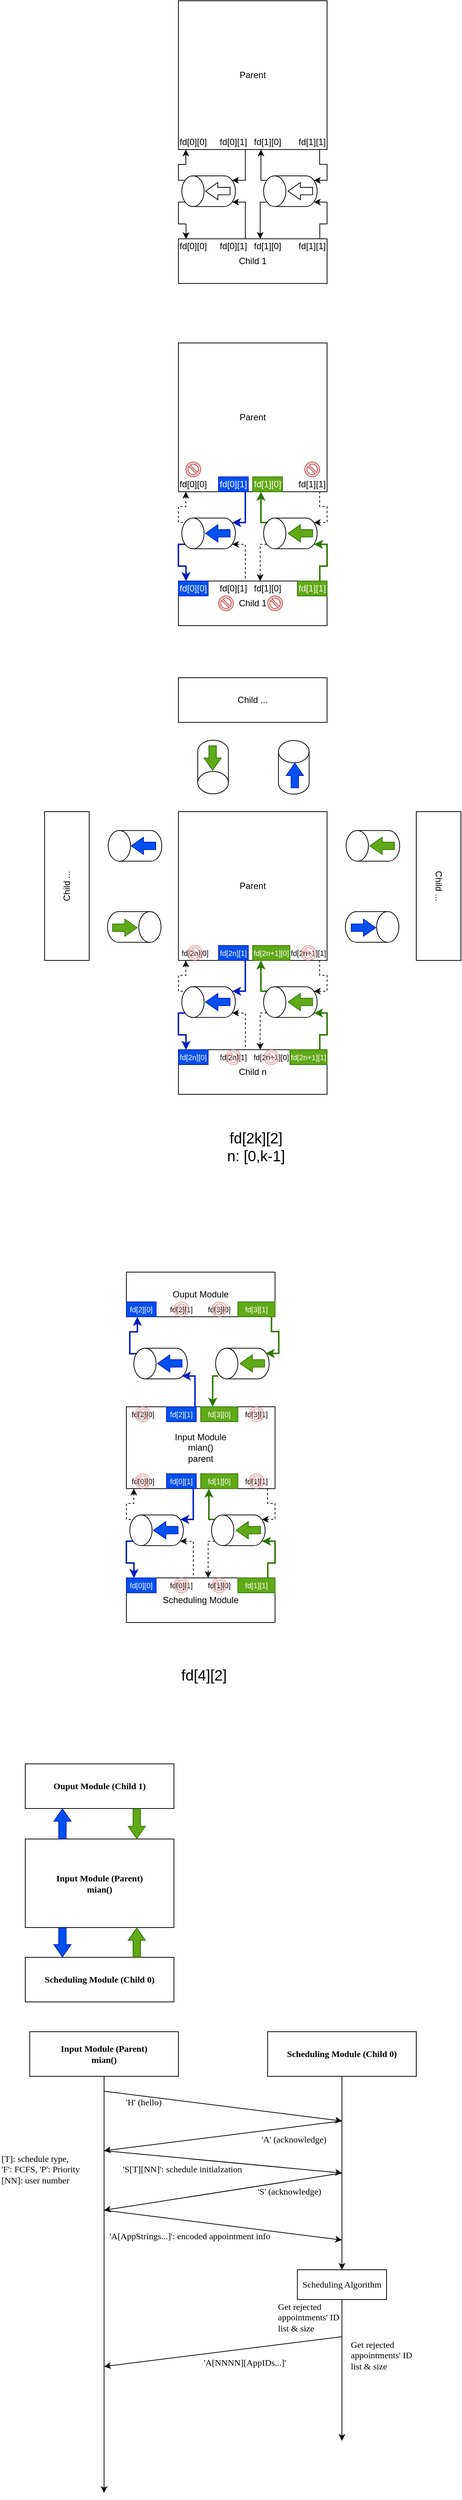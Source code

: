 <mxfile>
    <diagram id="_PDcA7vDa4OgmIwlEcHP" name="Page-1">
        <mxGraphModel dx="526" dy="1725" grid="1" gridSize="10" guides="1" tooltips="1" connect="1" arrows="1" fold="1" page="1" pageScale="1" pageWidth="827" pageHeight="1169" math="0" shadow="0">
            <root>
                <mxCell id="0"/>
                <mxCell id="1" parent="0"/>
                <mxCell id="5" style="edgeStyle=orthogonalEdgeStyle;html=1;entryX=0.855;entryY=0;entryDx=0;entryDy=4.35;entryPerimeter=0;rounded=0;startArrow=classic;startFill=1;endArrow=none;endFill=0;dashed=1;" parent="1" source="2" target="4" edge="1">
                    <mxGeometry relative="1" as="geometry">
                        <Array as="points">
                            <mxPoint x="370" y="590"/>
                            <mxPoint x="360" y="590"/>
                            <mxPoint x="360" y="611"/>
                        </Array>
                    </mxGeometry>
                </mxCell>
                <mxCell id="11" style="edgeStyle=orthogonalEdgeStyle;rounded=0;html=1;exitX=0.95;exitY=0.998;exitDx=0;exitDy=0;entryX=0.855;entryY=1;entryDx=0;entryDy=-4.35;entryPerimeter=0;startArrow=none;startFill=0;endArrow=classic;endFill=1;exitPerimeter=0;dashed=1;" parent="1" source="2" target="9" edge="1">
                    <mxGeometry relative="1" as="geometry">
                        <Array as="points">
                            <mxPoint x="550" y="590"/>
                            <mxPoint x="560" y="590"/>
                            <mxPoint x="560" y="611"/>
                        </Array>
                    </mxGeometry>
                </mxCell>
                <mxCell id="2" value="Parent" style="whiteSpace=wrap;html=1;aspect=fixed;" parent="1" vertex="1">
                    <mxGeometry x="360" y="370" width="200" height="200" as="geometry"/>
                </mxCell>
                <mxCell id="13" style="edgeStyle=orthogonalEdgeStyle;rounded=0;html=1;exitX=0.951;exitY=-0.002;exitDx=0;exitDy=0;entryX=0.145;entryY=1;entryDx=0;entryDy=-4.35;entryPerimeter=0;startArrow=none;startFill=0;endArrow=classic;endFill=1;exitPerimeter=0;fillColor=#60a917;strokeColor=#2D7600;strokeWidth=2;" parent="1" source="3" target="9" edge="1">
                    <mxGeometry relative="1" as="geometry">
                        <Array as="points">
                            <mxPoint x="550" y="670"/>
                            <mxPoint x="560" y="670"/>
                            <mxPoint x="560" y="641"/>
                        </Array>
                    </mxGeometry>
                </mxCell>
                <mxCell id="3" value="Child 1" style="rounded=0;whiteSpace=wrap;html=1;" parent="1" vertex="1">
                    <mxGeometry x="360" y="690" width="200" height="60" as="geometry"/>
                </mxCell>
                <mxCell id="6" style="edgeStyle=orthogonalEdgeStyle;rounded=0;html=1;exitX=0.855;exitY=1;exitDx=0;exitDy=-4.35;exitPerimeter=0;startArrow=classic;startFill=1;endArrow=none;endFill=0;fillColor=#0050ef;strokeColor=#001DBC;strokeWidth=2;" parent="1" source="4" target="2" edge="1">
                    <mxGeometry relative="1" as="geometry">
                        <mxPoint x="450" y="571" as="targetPoint"/>
                        <Array as="points">
                            <mxPoint x="450" y="611"/>
                        </Array>
                    </mxGeometry>
                </mxCell>
                <mxCell id="7" style="edgeStyle=orthogonalEdgeStyle;rounded=0;html=1;exitX=0.145;exitY=0;exitDx=0;exitDy=4.35;exitPerimeter=0;entryX=0.051;entryY=0.005;entryDx=0;entryDy=0;entryPerimeter=0;startArrow=none;startFill=0;endArrow=classic;endFill=1;fillColor=#0050ef;strokeColor=#001DBC;strokeWidth=2;" parent="1" source="4" target="3" edge="1">
                    <mxGeometry relative="1" as="geometry">
                        <Array as="points">
                            <mxPoint x="360" y="641"/>
                            <mxPoint x="360" y="670"/>
                            <mxPoint x="370" y="670"/>
                        </Array>
                    </mxGeometry>
                </mxCell>
                <mxCell id="8" style="edgeStyle=orthogonalEdgeStyle;rounded=0;html=1;exitX=0.145;exitY=1;exitDx=0;exitDy=-4.35;exitPerimeter=0;startArrow=classic;startFill=1;endArrow=none;endFill=0;dashed=1;" parent="1" source="4" target="3" edge="1">
                    <mxGeometry relative="1" as="geometry">
                        <mxPoint x="450" y="691" as="targetPoint"/>
                        <Array as="points">
                            <mxPoint x="450" y="641"/>
                        </Array>
                    </mxGeometry>
                </mxCell>
                <mxCell id="10" style="edgeStyle=orthogonalEdgeStyle;rounded=0;html=1;exitX=0.855;exitY=0;exitDx=0;exitDy=4.35;exitPerimeter=0;startArrow=none;startFill=0;endArrow=classic;endFill=1;fillColor=#60a917;strokeColor=#2D7600;strokeWidth=2;" parent="1" source="9" target="2" edge="1">
                    <mxGeometry relative="1" as="geometry">
                        <Array as="points">
                            <mxPoint x="471" y="611"/>
                        </Array>
                    </mxGeometry>
                </mxCell>
                <mxCell id="12" style="edgeStyle=orthogonalEdgeStyle;rounded=0;html=1;exitX=0.145;exitY=0;exitDx=0;exitDy=4.35;exitPerimeter=0;entryX=0.55;entryY=0;entryDx=0;entryDy=0;entryPerimeter=0;startArrow=none;startFill=0;endArrow=classic;endFill=1;dashed=1;" parent="1" source="9" target="3" edge="1">
                    <mxGeometry relative="1" as="geometry">
                        <Array as="points">
                            <mxPoint x="470" y="641"/>
                        </Array>
                    </mxGeometry>
                </mxCell>
                <mxCell id="17" value="" style="group" parent="1" vertex="1" connectable="0">
                    <mxGeometry x="474.595" y="605.405" width="72.06" height="41.25" as="geometry"/>
                </mxCell>
                <mxCell id="9" value="" style="shape=cylinder3;whiteSpace=wrap;html=1;boundedLbl=1;backgroundOutline=1;size=15;rotation=-90;" parent="17" vertex="1">
                    <mxGeometry x="15.405" y="-15.405" width="41.25" height="72.06" as="geometry"/>
                </mxCell>
                <mxCell id="16" value="" style="shape=flexArrow;endArrow=classic;html=1;rounded=0;endWidth=12.174;endSize=5.2;fillColor=#60a917;strokeColor=#2D7600;" parent="17" edge="1">
                    <mxGeometry width="50" height="50" relative="1" as="geometry">
                        <mxPoint x="66.405" y="20.405" as="sourcePoint"/>
                        <mxPoint x="32.405" y="20.595" as="targetPoint"/>
                    </mxGeometry>
                </mxCell>
                <mxCell id="18" value="" style="group" parent="1" vertex="1" connectable="0">
                    <mxGeometry x="364.595" y="605.405" width="72.06" height="41.25" as="geometry"/>
                </mxCell>
                <mxCell id="4" value="" style="shape=cylinder3;whiteSpace=wrap;html=1;boundedLbl=1;backgroundOutline=1;size=15;rotation=-90;" parent="18" vertex="1">
                    <mxGeometry x="15.405" y="-15.405" width="41.25" height="72.06" as="geometry"/>
                </mxCell>
                <mxCell id="14" value="" style="shape=flexArrow;endArrow=classic;html=1;rounded=0;endWidth=12.174;endSize=5.2;fillColor=#0050ef;strokeColor=#001DBC;" parent="18" edge="1">
                    <mxGeometry width="50" height="50" relative="1" as="geometry">
                        <mxPoint x="65.405" y="20.405" as="sourcePoint"/>
                        <mxPoint x="31.405" y="20.595" as="targetPoint"/>
                    </mxGeometry>
                </mxCell>
                <mxCell id="19" style="edgeStyle=orthogonalEdgeStyle;html=1;entryX=0.855;entryY=0;entryDx=0;entryDy=4.35;entryPerimeter=0;rounded=0;startArrow=classic;startFill=1;endArrow=none;endFill=0;strokeWidth=1;" parent="1" source="21" target="33" edge="1">
                    <mxGeometry relative="1" as="geometry">
                        <Array as="points">
                            <mxPoint x="370" y="130"/>
                            <mxPoint x="360" y="130"/>
                            <mxPoint x="360" y="151"/>
                        </Array>
                    </mxGeometry>
                </mxCell>
                <mxCell id="20" style="edgeStyle=orthogonalEdgeStyle;rounded=0;html=1;exitX=0.95;exitY=0.998;exitDx=0;exitDy=0;entryX=0.855;entryY=1;entryDx=0;entryDy=-4.35;entryPerimeter=0;startArrow=none;startFill=0;endArrow=classic;endFill=1;exitPerimeter=0;strokeWidth=1;" parent="1" source="21" target="30" edge="1">
                    <mxGeometry relative="1" as="geometry">
                        <Array as="points">
                            <mxPoint x="550" y="130"/>
                            <mxPoint x="560" y="130"/>
                            <mxPoint x="560" y="151"/>
                        </Array>
                    </mxGeometry>
                </mxCell>
                <mxCell id="21" value="Parent" style="whiteSpace=wrap;html=1;aspect=fixed;" parent="1" vertex="1">
                    <mxGeometry x="360" y="-90" width="200" height="200" as="geometry"/>
                </mxCell>
                <mxCell id="22" style="edgeStyle=orthogonalEdgeStyle;rounded=0;html=1;exitX=0.951;exitY=-0.002;exitDx=0;exitDy=0;entryX=0.145;entryY=1;entryDx=0;entryDy=-4.35;entryPerimeter=0;startArrow=none;startFill=0;endArrow=classic;endFill=1;exitPerimeter=0;strokeWidth=1;" parent="1" source="23" target="30" edge="1">
                    <mxGeometry relative="1" as="geometry">
                        <Array as="points">
                            <mxPoint x="550" y="210"/>
                            <mxPoint x="560" y="210"/>
                            <mxPoint x="560" y="181"/>
                        </Array>
                    </mxGeometry>
                </mxCell>
                <mxCell id="23" value="Child 1" style="rounded=0;whiteSpace=wrap;html=1;" parent="1" vertex="1">
                    <mxGeometry x="360" y="230" width="200" height="60" as="geometry"/>
                </mxCell>
                <mxCell id="24" style="edgeStyle=orthogonalEdgeStyle;rounded=0;html=1;exitX=0.855;exitY=1;exitDx=0;exitDy=-4.35;exitPerimeter=0;startArrow=classic;startFill=1;endArrow=none;endFill=0;strokeWidth=1;" parent="1" source="33" target="21" edge="1">
                    <mxGeometry relative="1" as="geometry">
                        <mxPoint x="450" y="111" as="targetPoint"/>
                        <Array as="points">
                            <mxPoint x="450" y="151"/>
                        </Array>
                    </mxGeometry>
                </mxCell>
                <mxCell id="25" style="edgeStyle=orthogonalEdgeStyle;rounded=0;html=1;exitX=0.145;exitY=0;exitDx=0;exitDy=4.35;exitPerimeter=0;entryX=0.051;entryY=0.005;entryDx=0;entryDy=0;entryPerimeter=0;startArrow=none;startFill=0;endArrow=classic;endFill=1;strokeWidth=1;" parent="1" source="33" target="23" edge="1">
                    <mxGeometry relative="1" as="geometry">
                        <Array as="points">
                            <mxPoint x="360" y="181"/>
                            <mxPoint x="360" y="210"/>
                            <mxPoint x="370" y="210"/>
                        </Array>
                    </mxGeometry>
                </mxCell>
                <mxCell id="26" style="edgeStyle=orthogonalEdgeStyle;rounded=0;html=1;exitX=0.145;exitY=1;exitDx=0;exitDy=-4.35;exitPerimeter=0;startArrow=classic;startFill=1;endArrow=none;endFill=0;strokeWidth=1;" parent="1" source="33" target="23" edge="1">
                    <mxGeometry relative="1" as="geometry">
                        <mxPoint x="450" y="231" as="targetPoint"/>
                        <Array as="points">
                            <mxPoint x="450" y="181"/>
                        </Array>
                    </mxGeometry>
                </mxCell>
                <mxCell id="27" style="edgeStyle=orthogonalEdgeStyle;rounded=0;html=1;exitX=0.855;exitY=0;exitDx=0;exitDy=4.35;exitPerimeter=0;startArrow=none;startFill=0;endArrow=classic;endFill=1;strokeWidth=1;" parent="1" source="30" target="21" edge="1">
                    <mxGeometry relative="1" as="geometry">
                        <Array as="points">
                            <mxPoint x="471" y="151"/>
                        </Array>
                    </mxGeometry>
                </mxCell>
                <mxCell id="28" style="edgeStyle=orthogonalEdgeStyle;rounded=0;html=1;exitX=0.145;exitY=0;exitDx=0;exitDy=4.35;exitPerimeter=0;entryX=0.55;entryY=0;entryDx=0;entryDy=0;entryPerimeter=0;startArrow=none;startFill=0;endArrow=classic;endFill=1;strokeWidth=1;" parent="1" source="30" target="23" edge="1">
                    <mxGeometry relative="1" as="geometry">
                        <Array as="points">
                            <mxPoint x="470" y="181"/>
                        </Array>
                    </mxGeometry>
                </mxCell>
                <mxCell id="29" value="" style="group" parent="1" vertex="1" connectable="0">
                    <mxGeometry x="474.595" y="145.405" width="72.06" height="41.25" as="geometry"/>
                </mxCell>
                <mxCell id="30" value="" style="shape=cylinder3;whiteSpace=wrap;html=1;boundedLbl=1;backgroundOutline=1;size=15;rotation=-90;" parent="29" vertex="1">
                    <mxGeometry x="15.405" y="-15.405" width="41.25" height="72.06" as="geometry"/>
                </mxCell>
                <mxCell id="31" value="" style="shape=flexArrow;endArrow=classic;html=1;rounded=0;endWidth=12.174;endSize=5.2;" parent="29" edge="1">
                    <mxGeometry width="50" height="50" relative="1" as="geometry">
                        <mxPoint x="66.405" y="20.405" as="sourcePoint"/>
                        <mxPoint x="32.405" y="20.595" as="targetPoint"/>
                    </mxGeometry>
                </mxCell>
                <mxCell id="32" value="" style="group" parent="1" vertex="1" connectable="0">
                    <mxGeometry x="364.595" y="145.405" width="72.06" height="41.25" as="geometry"/>
                </mxCell>
                <mxCell id="33" value="" style="shape=cylinder3;whiteSpace=wrap;html=1;boundedLbl=1;backgroundOutline=1;size=15;rotation=-90;" parent="32" vertex="1">
                    <mxGeometry x="15.405" y="-15.405" width="41.25" height="72.06" as="geometry"/>
                </mxCell>
                <mxCell id="34" value="" style="shape=flexArrow;endArrow=classic;html=1;rounded=0;endWidth=12.174;endSize=5.2;" parent="32" edge="1">
                    <mxGeometry width="50" height="50" relative="1" as="geometry">
                        <mxPoint x="65.405" y="20.405" as="sourcePoint"/>
                        <mxPoint x="31.405" y="20.595" as="targetPoint"/>
                    </mxGeometry>
                </mxCell>
                <mxCell id="36" value="fd[0][0]" style="text;html=1;strokeColor=none;fillColor=none;align=center;verticalAlign=middle;whiteSpace=wrap;rounded=0;" parent="1" vertex="1">
                    <mxGeometry x="360" y="550" width="40" height="20" as="geometry"/>
                </mxCell>
                <mxCell id="37" value="fd[0][1]" style="text;html=1;strokeColor=#001DBC;fillColor=#0050ef;align=center;verticalAlign=middle;whiteSpace=wrap;rounded=0;fontColor=#ffffff;" parent="1" vertex="1">
                    <mxGeometry x="414" y="550" width="40" height="20" as="geometry"/>
                </mxCell>
                <mxCell id="38" value="fd[0][0]" style="text;html=1;strokeColor=#001DBC;fillColor=#0050ef;align=center;verticalAlign=middle;whiteSpace=wrap;rounded=0;fontColor=#ffffff;" parent="1" vertex="1">
                    <mxGeometry x="360" y="690" width="40" height="20" as="geometry"/>
                </mxCell>
                <mxCell id="39" value="fd[0][1]" style="text;html=1;strokeColor=none;fillColor=none;align=center;verticalAlign=middle;whiteSpace=wrap;rounded=0;" parent="1" vertex="1">
                    <mxGeometry x="414" y="690" width="40" height="20" as="geometry"/>
                </mxCell>
                <mxCell id="42" value="fd[1][0]" style="text;html=1;strokeColor=#2D7600;fillColor=#60a917;align=center;verticalAlign=middle;whiteSpace=wrap;rounded=0;fontColor=#ffffff;" parent="1" vertex="1">
                    <mxGeometry x="460" y="550" width="40" height="20" as="geometry"/>
                </mxCell>
                <mxCell id="43" value="fd[1][1]" style="text;html=1;strokeColor=none;fillColor=none;align=center;verticalAlign=middle;whiteSpace=wrap;rounded=0;" parent="1" vertex="1">
                    <mxGeometry x="520" y="550" width="40" height="20" as="geometry"/>
                </mxCell>
                <mxCell id="44" value="fd[1][0]" style="text;html=1;strokeColor=none;fillColor=none;align=center;verticalAlign=middle;whiteSpace=wrap;rounded=0;" parent="1" vertex="1">
                    <mxGeometry x="460" y="690" width="40" height="20" as="geometry"/>
                </mxCell>
                <mxCell id="45" value="fd[1][1]" style="text;html=1;strokeColor=#2D7600;fillColor=#60a917;align=center;verticalAlign=middle;whiteSpace=wrap;rounded=0;fontColor=#ffffff;" parent="1" vertex="1">
                    <mxGeometry x="520" y="690" width="40" height="20" as="geometry"/>
                </mxCell>
                <mxCell id="46" value="" style="verticalLabelPosition=bottom;verticalAlign=top;html=1;shape=mxgraph.basic.no_symbol;fillColor=#f8cecc;strokeColor=#b85450;" parent="1" vertex="1">
                    <mxGeometry x="370" y="530" width="20" height="20" as="geometry"/>
                </mxCell>
                <mxCell id="47" value="" style="verticalLabelPosition=bottom;verticalAlign=top;html=1;shape=mxgraph.basic.no_symbol;fillColor=#f8cecc;strokeColor=#b85450;" parent="1" vertex="1">
                    <mxGeometry x="414" y="710" width="20" height="20" as="geometry"/>
                </mxCell>
                <mxCell id="49" value="" style="verticalLabelPosition=bottom;verticalAlign=top;html=1;shape=mxgraph.basic.no_symbol;fillColor=#f8cecc;strokeColor=#b85450;" parent="1" vertex="1">
                    <mxGeometry x="480" y="710" width="20" height="20" as="geometry"/>
                </mxCell>
                <mxCell id="50" value="" style="verticalLabelPosition=bottom;verticalAlign=top;html=1;shape=mxgraph.basic.no_symbol;fillColor=#f8cecc;strokeColor=#b85450;" parent="1" vertex="1">
                    <mxGeometry x="530" y="530" width="20" height="20" as="geometry"/>
                </mxCell>
                <mxCell id="52" value="fd[0][0]" style="text;html=1;align=center;verticalAlign=middle;whiteSpace=wrap;rounded=0;" parent="1" vertex="1">
                    <mxGeometry x="360" y="90" width="40" height="20" as="geometry"/>
                </mxCell>
                <mxCell id="53" value="fd[0][1]" style="text;html=1;align=center;verticalAlign=middle;whiteSpace=wrap;rounded=0;" parent="1" vertex="1">
                    <mxGeometry x="414" y="90" width="40" height="20" as="geometry"/>
                </mxCell>
                <mxCell id="54" value="fd[1][0]" style="text;html=1;align=center;verticalAlign=middle;whiteSpace=wrap;rounded=0;" parent="1" vertex="1">
                    <mxGeometry x="460" y="90" width="40" height="20" as="geometry"/>
                </mxCell>
                <mxCell id="55" value="fd[1][1]" style="text;html=1;align=center;verticalAlign=middle;whiteSpace=wrap;rounded=0;" parent="1" vertex="1">
                    <mxGeometry x="520" y="90" width="40" height="20" as="geometry"/>
                </mxCell>
                <mxCell id="56" value="fd[0][0]" style="text;html=1;align=center;verticalAlign=middle;whiteSpace=wrap;rounded=0;" parent="1" vertex="1">
                    <mxGeometry x="360" y="230" width="40" height="20" as="geometry"/>
                </mxCell>
                <mxCell id="57" value="fd[0][1]" style="text;html=1;align=center;verticalAlign=middle;whiteSpace=wrap;rounded=0;" parent="1" vertex="1">
                    <mxGeometry x="414" y="230" width="40" height="20" as="geometry"/>
                </mxCell>
                <mxCell id="58" value="fd[1][0]" style="text;html=1;align=center;verticalAlign=middle;whiteSpace=wrap;rounded=0;" parent="1" vertex="1">
                    <mxGeometry x="460" y="230" width="40" height="20" as="geometry"/>
                </mxCell>
                <mxCell id="59" value="fd[1][1]" style="text;html=1;align=center;verticalAlign=middle;whiteSpace=wrap;rounded=0;" parent="1" vertex="1">
                    <mxGeometry x="520" y="230" width="40" height="20" as="geometry"/>
                </mxCell>
                <mxCell id="63" style="edgeStyle=orthogonalEdgeStyle;html=1;entryX=0.855;entryY=0;entryDx=0;entryDy=4.35;entryPerimeter=0;rounded=0;startArrow=classic;startFill=1;endArrow=none;endFill=0;dashed=1;" parent="1" source="65" target="77" edge="1">
                    <mxGeometry relative="1" as="geometry">
                        <Array as="points">
                            <mxPoint x="370" y="1220"/>
                            <mxPoint x="360" y="1220"/>
                            <mxPoint x="360" y="1241"/>
                        </Array>
                    </mxGeometry>
                </mxCell>
                <mxCell id="64" style="edgeStyle=orthogonalEdgeStyle;rounded=0;html=1;exitX=0.95;exitY=0.998;exitDx=0;exitDy=0;entryX=0.855;entryY=1;entryDx=0;entryDy=-4.35;entryPerimeter=0;startArrow=none;startFill=0;endArrow=classic;endFill=1;exitPerimeter=0;dashed=1;" parent="1" source="65" target="74" edge="1">
                    <mxGeometry relative="1" as="geometry">
                        <Array as="points">
                            <mxPoint x="550" y="1220"/>
                            <mxPoint x="560" y="1220"/>
                            <mxPoint x="560" y="1241"/>
                        </Array>
                    </mxGeometry>
                </mxCell>
                <mxCell id="65" value="Parent" style="whiteSpace=wrap;html=1;aspect=fixed;" parent="1" vertex="1">
                    <mxGeometry x="360" y="1000" width="200" height="200" as="geometry"/>
                </mxCell>
                <mxCell id="66" style="edgeStyle=orthogonalEdgeStyle;rounded=0;html=1;exitX=0.951;exitY=-0.002;exitDx=0;exitDy=0;entryX=0.145;entryY=1;entryDx=0;entryDy=-4.35;entryPerimeter=0;startArrow=none;startFill=0;endArrow=classic;endFill=1;exitPerimeter=0;fillColor=#60a917;strokeColor=#2D7600;strokeWidth=2;" parent="1" source="67" target="74" edge="1">
                    <mxGeometry relative="1" as="geometry">
                        <Array as="points">
                            <mxPoint x="550" y="1300"/>
                            <mxPoint x="560" y="1300"/>
                            <mxPoint x="560" y="1271"/>
                        </Array>
                    </mxGeometry>
                </mxCell>
                <mxCell id="67" value="Child n" style="rounded=0;whiteSpace=wrap;html=1;" parent="1" vertex="1">
                    <mxGeometry x="360" y="1320" width="200" height="60" as="geometry"/>
                </mxCell>
                <mxCell id="68" style="edgeStyle=orthogonalEdgeStyle;rounded=0;html=1;exitX=0.855;exitY=1;exitDx=0;exitDy=-4.35;exitPerimeter=0;startArrow=classic;startFill=1;endArrow=none;endFill=0;fillColor=#0050ef;strokeColor=#001DBC;strokeWidth=2;" parent="1" source="77" target="65" edge="1">
                    <mxGeometry relative="1" as="geometry">
                        <mxPoint x="450" y="1201" as="targetPoint"/>
                        <Array as="points">
                            <mxPoint x="450" y="1241"/>
                        </Array>
                    </mxGeometry>
                </mxCell>
                <mxCell id="69" style="edgeStyle=orthogonalEdgeStyle;rounded=0;html=1;exitX=0.145;exitY=0;exitDx=0;exitDy=4.35;exitPerimeter=0;entryX=0.051;entryY=0.005;entryDx=0;entryDy=0;entryPerimeter=0;startArrow=none;startFill=0;endArrow=classic;endFill=1;fillColor=#0050ef;strokeColor=#001DBC;strokeWidth=2;" parent="1" source="77" target="67" edge="1">
                    <mxGeometry relative="1" as="geometry">
                        <Array as="points">
                            <mxPoint x="360" y="1271"/>
                            <mxPoint x="360" y="1300"/>
                            <mxPoint x="370" y="1300"/>
                        </Array>
                    </mxGeometry>
                </mxCell>
                <mxCell id="70" style="edgeStyle=orthogonalEdgeStyle;rounded=0;html=1;exitX=0.145;exitY=1;exitDx=0;exitDy=-4.35;exitPerimeter=0;startArrow=classic;startFill=1;endArrow=none;endFill=0;dashed=1;" parent="1" source="77" target="67" edge="1">
                    <mxGeometry relative="1" as="geometry">
                        <mxPoint x="450" y="1321" as="targetPoint"/>
                        <Array as="points">
                            <mxPoint x="450" y="1271"/>
                        </Array>
                    </mxGeometry>
                </mxCell>
                <mxCell id="71" style="edgeStyle=orthogonalEdgeStyle;rounded=0;html=1;exitX=0.855;exitY=0;exitDx=0;exitDy=4.35;exitPerimeter=0;startArrow=none;startFill=0;endArrow=classic;endFill=1;fillColor=#60a917;strokeColor=#2D7600;strokeWidth=2;" parent="1" source="74" target="65" edge="1">
                    <mxGeometry relative="1" as="geometry">
                        <Array as="points">
                            <mxPoint x="471" y="1241"/>
                        </Array>
                    </mxGeometry>
                </mxCell>
                <mxCell id="72" style="edgeStyle=orthogonalEdgeStyle;rounded=0;html=1;exitX=0.145;exitY=0;exitDx=0;exitDy=4.35;exitPerimeter=0;entryX=0.55;entryY=0;entryDx=0;entryDy=0;entryPerimeter=0;startArrow=none;startFill=0;endArrow=classic;endFill=1;dashed=1;" parent="1" source="74" target="67" edge="1">
                    <mxGeometry relative="1" as="geometry">
                        <Array as="points">
                            <mxPoint x="470" y="1271"/>
                        </Array>
                    </mxGeometry>
                </mxCell>
                <mxCell id="73" value="" style="group" parent="1" vertex="1" connectable="0">
                    <mxGeometry x="474.595" y="1235.405" width="72.06" height="41.25" as="geometry"/>
                </mxCell>
                <mxCell id="74" value="" style="shape=cylinder3;whiteSpace=wrap;html=1;boundedLbl=1;backgroundOutline=1;size=15;rotation=-90;" parent="73" vertex="1">
                    <mxGeometry x="15.405" y="-15.405" width="41.25" height="72.06" as="geometry"/>
                </mxCell>
                <mxCell id="75" value="" style="shape=flexArrow;endArrow=classic;html=1;rounded=0;endWidth=12.174;endSize=5.2;fillColor=#60a917;strokeColor=#2D7600;" parent="73" edge="1">
                    <mxGeometry width="50" height="50" relative="1" as="geometry">
                        <mxPoint x="66.405" y="20.405" as="sourcePoint"/>
                        <mxPoint x="32.405" y="20.595" as="targetPoint"/>
                    </mxGeometry>
                </mxCell>
                <mxCell id="76" value="" style="group" parent="1" vertex="1" connectable="0">
                    <mxGeometry x="364.595" y="1235.405" width="72.06" height="41.25" as="geometry"/>
                </mxCell>
                <mxCell id="77" value="" style="shape=cylinder3;whiteSpace=wrap;html=1;boundedLbl=1;backgroundOutline=1;size=15;rotation=-90;" parent="76" vertex="1">
                    <mxGeometry x="15.405" y="-15.405" width="41.25" height="72.06" as="geometry"/>
                </mxCell>
                <mxCell id="78" value="" style="shape=flexArrow;endArrow=classic;html=1;rounded=0;endWidth=12.174;endSize=5.2;fillColor=#0050ef;strokeColor=#001DBC;" parent="76" edge="1">
                    <mxGeometry width="50" height="50" relative="1" as="geometry">
                        <mxPoint x="65.405" y="20.405" as="sourcePoint"/>
                        <mxPoint x="31.405" y="20.595" as="targetPoint"/>
                    </mxGeometry>
                </mxCell>
                <mxCell id="79" value="&lt;font style=&quot;font-size: 10px;&quot;&gt;fd[2n][0]&lt;/font&gt;" style="text;html=1;strokeColor=none;fillColor=none;align=center;verticalAlign=middle;whiteSpace=wrap;rounded=0;" parent="1" vertex="1">
                    <mxGeometry x="360" y="1180" width="45" height="20" as="geometry"/>
                </mxCell>
                <mxCell id="80" value="&lt;font style=&quot;font-size: 10px;&quot;&gt;fd[2n][1]&lt;/font&gt;" style="text;html=1;strokeColor=#001DBC;fillColor=#0050ef;align=center;verticalAlign=middle;whiteSpace=wrap;rounded=0;fontColor=#ffffff;" parent="1" vertex="1">
                    <mxGeometry x="414" y="1180" width="40" height="20" as="geometry"/>
                </mxCell>
                <mxCell id="81" value="&lt;font style=&quot;font-size: 10px;&quot;&gt;fd[2n][0]&lt;/font&gt;" style="text;html=1;strokeColor=#001DBC;fillColor=#0050ef;align=center;verticalAlign=middle;whiteSpace=wrap;rounded=0;fontColor=#ffffff;" parent="1" vertex="1">
                    <mxGeometry x="360" y="1320" width="40" height="20" as="geometry"/>
                </mxCell>
                <mxCell id="82" value="&lt;font style=&quot;font-size: 10px;&quot;&gt;fd[2n][1]&lt;/font&gt;" style="text;html=1;strokeColor=none;fillColor=none;align=center;verticalAlign=middle;whiteSpace=wrap;rounded=0;" parent="1" vertex="1">
                    <mxGeometry x="414" y="1320" width="40" height="20" as="geometry"/>
                </mxCell>
                <mxCell id="83" value="&lt;font style=&quot;font-size: 10px;&quot;&gt;fd[2n+1][0]&lt;/font&gt;" style="text;html=1;strokeColor=#2D7600;fillColor=#60a917;align=center;verticalAlign=middle;whiteSpace=wrap;rounded=0;fontColor=#ffffff;" parent="1" vertex="1">
                    <mxGeometry x="460" y="1180" width="50" height="20" as="geometry"/>
                </mxCell>
                <mxCell id="84" value="&lt;font style=&quot;font-size: 10px;&quot;&gt;fd[2n+1][1]&lt;/font&gt;" style="text;html=1;strokeColor=none;fillColor=none;align=center;verticalAlign=middle;whiteSpace=wrap;rounded=0;" parent="1" vertex="1">
                    <mxGeometry x="510" y="1180" width="50" height="20" as="geometry"/>
                </mxCell>
                <mxCell id="85" value="&lt;font style=&quot;font-size: 10px;&quot;&gt;fd[2n+1][0]&lt;/font&gt;" style="text;html=1;strokeColor=none;fillColor=none;align=center;verticalAlign=middle;whiteSpace=wrap;rounded=0;" parent="1" vertex="1">
                    <mxGeometry x="460" y="1320" width="50" height="20" as="geometry"/>
                </mxCell>
                <mxCell id="86" value="&lt;font style=&quot;font-size: 10px;&quot;&gt;fd[2n+1][1]&lt;/font&gt;" style="text;html=1;strokeColor=#2D7600;fillColor=#60a917;align=center;verticalAlign=middle;whiteSpace=wrap;rounded=0;fontColor=#ffffff;" parent="1" vertex="1">
                    <mxGeometry x="510" y="1320" width="50" height="20" as="geometry"/>
                </mxCell>
                <mxCell id="87" value="" style="verticalLabelPosition=bottom;verticalAlign=top;html=1;shape=mxgraph.basic.no_symbol;fillColor=#f8cecc;strokeColor=#b85450;opacity=50;" parent="1" vertex="1">
                    <mxGeometry x="372.05" y="1180" width="20" height="20" as="geometry"/>
                </mxCell>
                <mxCell id="88" value="" style="verticalLabelPosition=bottom;verticalAlign=top;html=1;shape=mxgraph.basic.no_symbol;fillColor=#f8cecc;strokeColor=#b85450;opacity=50;" parent="1" vertex="1">
                    <mxGeometry x="424" y="1320" width="20" height="20" as="geometry"/>
                </mxCell>
                <mxCell id="89" value="" style="verticalLabelPosition=bottom;verticalAlign=top;html=1;shape=mxgraph.basic.no_symbol;fillColor=#f8cecc;strokeColor=#b85450;opacity=50;" parent="1" vertex="1">
                    <mxGeometry x="475" y="1320" width="20" height="20" as="geometry"/>
                </mxCell>
                <mxCell id="90" value="" style="verticalLabelPosition=bottom;verticalAlign=top;html=1;shape=mxgraph.basic.no_symbol;fillColor=#f8cecc;strokeColor=#b85450;opacity=50;" parent="1" vertex="1">
                    <mxGeometry x="525" y="1180" width="20" height="20" as="geometry"/>
                </mxCell>
                <mxCell id="91" value="Child ..." style="rounded=0;whiteSpace=wrap;html=1;rotation=-90;" parent="1" vertex="1">
                    <mxGeometry x="110" y="1070" width="200" height="60" as="geometry"/>
                </mxCell>
                <mxCell id="92" value="Child ..." style="rounded=0;whiteSpace=wrap;html=1;rotation=0;" parent="1" vertex="1">
                    <mxGeometry x="360" y="820" width="200" height="60" as="geometry"/>
                </mxCell>
                <mxCell id="93" value="Child ..." style="rounded=0;whiteSpace=wrap;html=1;rotation=90;" parent="1" vertex="1">
                    <mxGeometry x="610" y="1070" width="200" height="60" as="geometry"/>
                </mxCell>
                <mxCell id="107" value="" style="group;rotation=90;" parent="1" vertex="1" connectable="0">
                    <mxGeometry x="209.995" y="1079.995" width="182.06" height="41.25" as="geometry"/>
                </mxCell>
                <mxCell id="101" value="" style="group;rotation=-180;" parent="107" vertex="1" connectable="0">
                    <mxGeometry x="55" y="55" width="72.06" height="41.25" as="geometry"/>
                </mxCell>
                <mxCell id="102" value="" style="shape=cylinder3;whiteSpace=wrap;html=1;boundedLbl=1;backgroundOutline=1;size=15;rotation=-270;" parent="101" vertex="1">
                    <mxGeometry x="15" y="-16" width="41.25" height="72.06" as="geometry"/>
                </mxCell>
                <mxCell id="103" value="" style="shape=flexArrow;endArrow=classic;html=1;rounded=0;endWidth=12.174;endSize=5.2;fillColor=#60a917;strokeColor=#2D7600;" parent="101" edge="1">
                    <mxGeometry width="50" height="50" relative="1" as="geometry">
                        <mxPoint x="6" y="21" as="sourcePoint"/>
                        <mxPoint x="40" y="21" as="targetPoint"/>
                    </mxGeometry>
                </mxCell>
                <mxCell id="104" value="" style="group;rotation=0;" parent="107" vertex="1" connectable="0">
                    <mxGeometry x="55" y="-55" width="72.06" height="41.25" as="geometry"/>
                </mxCell>
                <mxCell id="105" value="" style="shape=cylinder3;whiteSpace=wrap;html=1;boundedLbl=1;backgroundOutline=1;size=15;rotation=-90;" parent="104" vertex="1">
                    <mxGeometry x="16" y="-15" width="41.25" height="72.06" as="geometry"/>
                </mxCell>
                <mxCell id="106" value="" style="shape=flexArrow;endArrow=classic;html=1;rounded=0;endWidth=12.174;endSize=5.2;fillColor=#0050ef;strokeColor=#001DBC;" parent="104" edge="1">
                    <mxGeometry width="50" height="50" relative="1" as="geometry">
                        <mxPoint x="65" y="21" as="sourcePoint"/>
                        <mxPoint x="31" y="21" as="targetPoint"/>
                    </mxGeometry>
                </mxCell>
                <mxCell id="108" value="" style="group;rotation=-180;" parent="1" vertex="1" connectable="0">
                    <mxGeometry x="370.005" y="919.995" width="182.06" height="41.25" as="geometry"/>
                </mxCell>
                <mxCell id="109" value="" style="group;rotation=-90;" parent="108" vertex="1" connectable="0">
                    <mxGeometry width="72.06" height="41.25" as="geometry"/>
                </mxCell>
                <mxCell id="110" value="" style="shape=cylinder3;whiteSpace=wrap;html=1;boundedLbl=1;backgroundOutline=1;size=15;rotation=-180;" parent="109" vertex="1">
                    <mxGeometry x="16" y="-16" width="41.25" height="72.06" as="geometry"/>
                </mxCell>
                <mxCell id="111" value="" style="shape=flexArrow;endArrow=classic;html=1;rounded=0;endWidth=12.174;endSize=5.2;fillColor=#60a917;strokeColor=#2D7600;" parent="109" edge="1">
                    <mxGeometry width="50" height="50" relative="1" as="geometry">
                        <mxPoint x="36" y="-9" as="sourcePoint"/>
                        <mxPoint x="36" y="25" as="targetPoint"/>
                    </mxGeometry>
                </mxCell>
                <mxCell id="112" value="" style="group;rotation=-180;" parent="108" vertex="1" connectable="0">
                    <mxGeometry x="110" width="72.06" height="41.25" as="geometry"/>
                </mxCell>
                <mxCell id="122" value="" style="group;rotation=-90;" parent="112" vertex="1" connectable="0">
                    <mxGeometry x="-0.405" y="-0.595" width="72.06" height="41.25" as="geometry"/>
                </mxCell>
                <mxCell id="113" value="" style="shape=cylinder3;whiteSpace=wrap;html=1;boundedLbl=1;backgroundOutline=1;size=15;rotation=-360;" parent="122" vertex="1">
                    <mxGeometry x="15" y="-15" width="41.25" height="72.06" as="geometry"/>
                </mxCell>
                <mxCell id="114" value="" style="shape=flexArrow;endArrow=classic;html=1;rounded=0;endWidth=12.174;endSize=5.2;fillColor=#0050ef;strokeColor=#001DBC;" parent="122" edge="1">
                    <mxGeometry width="50" height="50" relative="1" as="geometry">
                        <mxPoint x="37" y="49" as="sourcePoint"/>
                        <mxPoint x="37" y="15" as="targetPoint"/>
                    </mxGeometry>
                </mxCell>
                <mxCell id="115" value="" style="group;rotation=-90;" parent="1" vertex="1" connectable="0">
                    <mxGeometry x="529.995" y="1079.995" width="182.06" height="41.25" as="geometry"/>
                </mxCell>
                <mxCell id="116" value="" style="group;rotation=0;" parent="115" vertex="1" connectable="0">
                    <mxGeometry x="55" y="-55" width="72.06" height="41.25" as="geometry"/>
                </mxCell>
                <mxCell id="117" value="" style="shape=cylinder3;whiteSpace=wrap;html=1;boundedLbl=1;backgroundOutline=1;size=15;rotation=-90;" parent="116" vertex="1">
                    <mxGeometry x="16" y="-15" width="41.25" height="72.06" as="geometry"/>
                </mxCell>
                <mxCell id="118" value="" style="shape=flexArrow;endArrow=classic;html=1;rounded=0;endWidth=12.174;endSize=5.2;fillColor=#60a917;strokeColor=#2D7600;" parent="116" edge="1">
                    <mxGeometry width="50" height="50" relative="1" as="geometry">
                        <mxPoint x="66" y="21" as="sourcePoint"/>
                        <mxPoint x="32" y="21" as="targetPoint"/>
                    </mxGeometry>
                </mxCell>
                <mxCell id="119" value="" style="group;rotation=-180;" parent="115" vertex="1" connectable="0">
                    <mxGeometry x="55" y="55" width="72.06" height="41.25" as="geometry"/>
                </mxCell>
                <mxCell id="120" value="" style="shape=cylinder3;whiteSpace=wrap;html=1;boundedLbl=1;backgroundOutline=1;size=15;rotation=-270;" parent="119" vertex="1">
                    <mxGeometry x="15" y="-16" width="41.25" height="72.06" as="geometry"/>
                </mxCell>
                <mxCell id="121" value="" style="shape=flexArrow;endArrow=classic;html=1;rounded=0;endWidth=12.174;endSize=5.2;fillColor=#0050ef;strokeColor=#001DBC;" parent="119" edge="1">
                    <mxGeometry width="50" height="50" relative="1" as="geometry">
                        <mxPoint x="7" y="21" as="sourcePoint"/>
                        <mxPoint x="41" y="21" as="targetPoint"/>
                    </mxGeometry>
                </mxCell>
                <mxCell id="123" value="&lt;font style=&quot;font-size: 20px;&quot;&gt;fd[2k][2]&lt;br style=&quot;font-size: 20px;&quot;&gt;n: [0,k-1]&lt;br style=&quot;font-size: 20px;&quot;&gt;&lt;/font&gt;" style="text;html=1;align=center;verticalAlign=middle;resizable=0;points=[];autosize=1;strokeColor=none;fillColor=none;fontSize=20;" parent="1" vertex="1">
                    <mxGeometry x="414" y="1420" width="100" height="60" as="geometry"/>
                </mxCell>
                <mxCell id="124" style="edgeStyle=orthogonalEdgeStyle;html=1;entryX=0.855;entryY=0;entryDx=0;entryDy=4.35;entryPerimeter=0;rounded=0;startArrow=classic;startFill=1;endArrow=none;endFill=0;dashed=1;" parent="1" source="126" target="138" edge="1">
                    <mxGeometry relative="1" as="geometry">
                        <Array as="points">
                            <mxPoint x="300" y="1930"/>
                            <mxPoint x="290" y="1930"/>
                            <mxPoint x="290" y="1951"/>
                        </Array>
                    </mxGeometry>
                </mxCell>
                <mxCell id="125" style="edgeStyle=orthogonalEdgeStyle;rounded=0;html=1;exitX=0.95;exitY=0.998;exitDx=0;exitDy=0;entryX=0.855;entryY=1;entryDx=0;entryDy=-4.35;entryPerimeter=0;startArrow=none;startFill=0;endArrow=classic;endFill=1;exitPerimeter=0;dashed=1;" parent="1" source="126" target="135" edge="1">
                    <mxGeometry relative="1" as="geometry">
                        <Array as="points">
                            <mxPoint x="480" y="1930"/>
                            <mxPoint x="490" y="1930"/>
                            <mxPoint x="490" y="1951"/>
                        </Array>
                    </mxGeometry>
                </mxCell>
                <mxCell id="126" value="Input Module&lt;br&gt;mian()&lt;br&gt;parent" style="whiteSpace=wrap;html=1;" parent="1" vertex="1">
                    <mxGeometry x="290" y="1800" width="200" height="110" as="geometry"/>
                </mxCell>
                <mxCell id="127" style="edgeStyle=orthogonalEdgeStyle;rounded=0;html=1;exitX=0.951;exitY=-0.002;exitDx=0;exitDy=0;entryX=0.145;entryY=1;entryDx=0;entryDy=-4.35;entryPerimeter=0;startArrow=none;startFill=0;endArrow=classic;endFill=1;exitPerimeter=0;fillColor=#60a917;strokeColor=#2D7600;strokeWidth=2;" parent="1" source="128" target="135" edge="1">
                    <mxGeometry relative="1" as="geometry">
                        <Array as="points">
                            <mxPoint x="480" y="2010"/>
                            <mxPoint x="490" y="2010"/>
                            <mxPoint x="490" y="1981"/>
                        </Array>
                    </mxGeometry>
                </mxCell>
                <mxCell id="128" value="Scheduling Module" style="rounded=0;whiteSpace=wrap;html=1;" parent="1" vertex="1">
                    <mxGeometry x="290" y="2030" width="200" height="60" as="geometry"/>
                </mxCell>
                <mxCell id="129" style="edgeStyle=orthogonalEdgeStyle;rounded=0;html=1;exitX=0.855;exitY=1;exitDx=0;exitDy=-4.35;exitPerimeter=0;startArrow=classic;startFill=1;endArrow=none;endFill=0;fillColor=#0050ef;strokeColor=#001DBC;strokeWidth=2;" parent="1" source="138" target="126" edge="1">
                    <mxGeometry relative="1" as="geometry">
                        <mxPoint x="380" y="1911" as="targetPoint"/>
                        <Array as="points">
                            <mxPoint x="380" y="1951"/>
                        </Array>
                    </mxGeometry>
                </mxCell>
                <mxCell id="130" style="edgeStyle=orthogonalEdgeStyle;rounded=0;html=1;exitX=0.145;exitY=0;exitDx=0;exitDy=4.35;exitPerimeter=0;entryX=0.051;entryY=0.005;entryDx=0;entryDy=0;entryPerimeter=0;startArrow=none;startFill=0;endArrow=classic;endFill=1;fillColor=#0050ef;strokeColor=#001DBC;strokeWidth=2;" parent="1" source="138" target="128" edge="1">
                    <mxGeometry relative="1" as="geometry">
                        <Array as="points">
                            <mxPoint x="290" y="1981"/>
                            <mxPoint x="290" y="2010"/>
                            <mxPoint x="300" y="2010"/>
                        </Array>
                    </mxGeometry>
                </mxCell>
                <mxCell id="131" style="edgeStyle=orthogonalEdgeStyle;rounded=0;html=1;exitX=0.145;exitY=1;exitDx=0;exitDy=-4.35;exitPerimeter=0;startArrow=classic;startFill=1;endArrow=none;endFill=0;dashed=1;" parent="1" source="138" target="128" edge="1">
                    <mxGeometry relative="1" as="geometry">
                        <mxPoint x="380" y="2031" as="targetPoint"/>
                        <Array as="points">
                            <mxPoint x="380" y="1981"/>
                        </Array>
                    </mxGeometry>
                </mxCell>
                <mxCell id="132" style="edgeStyle=orthogonalEdgeStyle;rounded=0;html=1;exitX=0.855;exitY=0;exitDx=0;exitDy=4.35;exitPerimeter=0;startArrow=none;startFill=0;endArrow=classic;endFill=1;fillColor=#60a917;strokeColor=#2D7600;strokeWidth=2;" parent="1" source="135" target="126" edge="1">
                    <mxGeometry relative="1" as="geometry">
                        <Array as="points">
                            <mxPoint x="401" y="1951"/>
                        </Array>
                    </mxGeometry>
                </mxCell>
                <mxCell id="133" style="edgeStyle=orthogonalEdgeStyle;rounded=0;html=1;exitX=0.145;exitY=0;exitDx=0;exitDy=4.35;exitPerimeter=0;entryX=0.55;entryY=0;entryDx=0;entryDy=0;entryPerimeter=0;startArrow=none;startFill=0;endArrow=classic;endFill=1;dashed=1;" parent="1" source="135" target="128" edge="1">
                    <mxGeometry relative="1" as="geometry">
                        <Array as="points">
                            <mxPoint x="400" y="1981"/>
                        </Array>
                    </mxGeometry>
                </mxCell>
                <mxCell id="134" value="" style="group" parent="1" vertex="1" connectable="0">
                    <mxGeometry x="404.595" y="1945.405" width="72.06" height="41.25" as="geometry"/>
                </mxCell>
                <mxCell id="135" value="" style="shape=cylinder3;whiteSpace=wrap;html=1;boundedLbl=1;backgroundOutline=1;size=15;rotation=-90;" parent="134" vertex="1">
                    <mxGeometry x="15.405" y="-15.405" width="41.25" height="72.06" as="geometry"/>
                </mxCell>
                <mxCell id="136" value="" style="shape=flexArrow;endArrow=classic;html=1;rounded=0;endWidth=12.174;endSize=5.2;fillColor=#60a917;strokeColor=#2D7600;" parent="134" edge="1">
                    <mxGeometry width="50" height="50" relative="1" as="geometry">
                        <mxPoint x="66.405" y="20.405" as="sourcePoint"/>
                        <mxPoint x="32.405" y="20.595" as="targetPoint"/>
                    </mxGeometry>
                </mxCell>
                <mxCell id="137" value="" style="group" parent="1" vertex="1" connectable="0">
                    <mxGeometry x="294.595" y="1945.405" width="72.06" height="41.25" as="geometry"/>
                </mxCell>
                <mxCell id="138" value="" style="shape=cylinder3;whiteSpace=wrap;html=1;boundedLbl=1;backgroundOutline=1;size=15;rotation=-90;" parent="137" vertex="1">
                    <mxGeometry x="15.405" y="-15.405" width="41.25" height="72.06" as="geometry"/>
                </mxCell>
                <mxCell id="139" value="" style="shape=flexArrow;endArrow=classic;html=1;rounded=0;endWidth=12.174;endSize=5.2;fillColor=#0050ef;strokeColor=#001DBC;" parent="137" edge="1">
                    <mxGeometry width="50" height="50" relative="1" as="geometry">
                        <mxPoint x="65.405" y="20.405" as="sourcePoint"/>
                        <mxPoint x="31.405" y="20.595" as="targetPoint"/>
                    </mxGeometry>
                </mxCell>
                <mxCell id="140" value="&lt;font style=&quot;font-size: 10px;&quot;&gt;fd[0][0]&lt;/font&gt;" style="text;html=1;strokeColor=none;fillColor=none;align=center;verticalAlign=middle;whiteSpace=wrap;rounded=0;" parent="1" vertex="1">
                    <mxGeometry x="290" y="1890" width="45" height="20" as="geometry"/>
                </mxCell>
                <mxCell id="141" value="&lt;font style=&quot;font-size: 10px;&quot;&gt;fd[0][1]&lt;/font&gt;" style="text;html=1;strokeColor=#001DBC;fillColor=#0050ef;align=center;verticalAlign=middle;whiteSpace=wrap;rounded=0;fontColor=#ffffff;" parent="1" vertex="1">
                    <mxGeometry x="344" y="1890" width="40" height="20" as="geometry"/>
                </mxCell>
                <mxCell id="142" value="&lt;font style=&quot;font-size: 10px;&quot;&gt;fd[0][0]&lt;/font&gt;" style="text;html=1;strokeColor=#001DBC;fillColor=#0050ef;align=center;verticalAlign=middle;whiteSpace=wrap;rounded=0;fontColor=#ffffff;" parent="1" vertex="1">
                    <mxGeometry x="290" y="2030" width="40" height="20" as="geometry"/>
                </mxCell>
                <mxCell id="143" value="&lt;font style=&quot;font-size: 10px;&quot;&gt;fd[0][1]&lt;/font&gt;" style="text;html=1;strokeColor=none;fillColor=none;align=center;verticalAlign=middle;whiteSpace=wrap;rounded=0;" parent="1" vertex="1">
                    <mxGeometry x="344" y="2030" width="40" height="20" as="geometry"/>
                </mxCell>
                <mxCell id="144" value="&lt;font style=&quot;font-size: 10px;&quot;&gt;fd[1][0]&lt;/font&gt;" style="text;html=1;strokeColor=#2D7600;fillColor=#60a917;align=center;verticalAlign=middle;whiteSpace=wrap;rounded=0;fontColor=#ffffff;" parent="1" vertex="1">
                    <mxGeometry x="390" y="1890" width="50" height="20" as="geometry"/>
                </mxCell>
                <mxCell id="145" value="&lt;font style=&quot;font-size: 10px;&quot;&gt;fd[1][1]&lt;/font&gt;" style="text;html=1;strokeColor=none;fillColor=none;align=center;verticalAlign=middle;whiteSpace=wrap;rounded=0;" parent="1" vertex="1">
                    <mxGeometry x="440" y="1890" width="50" height="20" as="geometry"/>
                </mxCell>
                <mxCell id="146" value="&lt;font style=&quot;font-size: 10px;&quot;&gt;fd[1][0]&lt;/font&gt;" style="text;html=1;strokeColor=none;fillColor=none;align=center;verticalAlign=middle;whiteSpace=wrap;rounded=0;" parent="1" vertex="1">
                    <mxGeometry x="390" y="2030" width="50" height="20" as="geometry"/>
                </mxCell>
                <mxCell id="147" value="&lt;font style=&quot;font-size: 10px;&quot;&gt;fd[1][1]&lt;/font&gt;" style="text;html=1;strokeColor=#2D7600;fillColor=#60a917;align=center;verticalAlign=middle;whiteSpace=wrap;rounded=0;fontColor=#ffffff;" parent="1" vertex="1">
                    <mxGeometry x="440" y="2030" width="50" height="20" as="geometry"/>
                </mxCell>
                <mxCell id="148" value="" style="verticalLabelPosition=bottom;verticalAlign=top;html=1;shape=mxgraph.basic.no_symbol;fillColor=#f8cecc;strokeColor=#b85450;opacity=50;" parent="1" vertex="1">
                    <mxGeometry x="302.05" y="1890" width="20" height="20" as="geometry"/>
                </mxCell>
                <mxCell id="149" value="" style="verticalLabelPosition=bottom;verticalAlign=top;html=1;shape=mxgraph.basic.no_symbol;fillColor=#f8cecc;strokeColor=#b85450;opacity=50;" parent="1" vertex="1">
                    <mxGeometry x="354" y="2030" width="20" height="20" as="geometry"/>
                </mxCell>
                <mxCell id="150" value="" style="verticalLabelPosition=bottom;verticalAlign=top;html=1;shape=mxgraph.basic.no_symbol;fillColor=#f8cecc;strokeColor=#b85450;opacity=50;" parent="1" vertex="1">
                    <mxGeometry x="405" y="2030" width="20" height="20" as="geometry"/>
                </mxCell>
                <mxCell id="151" value="" style="verticalLabelPosition=bottom;verticalAlign=top;html=1;shape=mxgraph.basic.no_symbol;fillColor=#f8cecc;strokeColor=#b85450;opacity=50;" parent="1" vertex="1">
                    <mxGeometry x="455" y="1890" width="20" height="20" as="geometry"/>
                </mxCell>
                <mxCell id="153" value="&lt;span style=&quot;background-color: rgb(255, 255, 255);&quot;&gt;Ouput Module&lt;/span&gt;" style="rounded=0;whiteSpace=wrap;html=1;rotation=0;" parent="1" vertex="1">
                    <mxGeometry x="290" y="1619" width="200" height="60" as="geometry"/>
                </mxCell>
                <mxCell id="177" value="&lt;font style=&quot;font-size: 20px;&quot;&gt;fd[4][2]&lt;br style=&quot;font-size: 20px;&quot;&gt;&lt;/font&gt;" style="text;html=1;align=center;verticalAlign=middle;resizable=0;points=[];autosize=1;strokeColor=none;fillColor=none;fontSize=20;" parent="1" vertex="1">
                    <mxGeometry x="354" y="2140" width="80" height="40" as="geometry"/>
                </mxCell>
                <mxCell id="178" value="" style="group" parent="1" vertex="1" connectable="0">
                    <mxGeometry x="410.005" y="1721.245" width="72.06" height="41.25" as="geometry"/>
                </mxCell>
                <mxCell id="179" value="" style="shape=cylinder3;whiteSpace=wrap;html=1;boundedLbl=1;backgroundOutline=1;size=15;rotation=-90;" parent="178" vertex="1">
                    <mxGeometry x="15.405" y="-15.405" width="41.25" height="72.06" as="geometry"/>
                </mxCell>
                <mxCell id="180" value="" style="shape=flexArrow;endArrow=classic;html=1;rounded=0;endWidth=12.174;endSize=5.2;fillColor=#60a917;strokeColor=#2D7600;" parent="178" edge="1">
                    <mxGeometry width="50" height="50" relative="1" as="geometry">
                        <mxPoint x="66.405" y="20.405" as="sourcePoint"/>
                        <mxPoint x="32.405" y="20.595" as="targetPoint"/>
                    </mxGeometry>
                </mxCell>
                <mxCell id="181" value="" style="group" parent="1" vertex="1" connectable="0">
                    <mxGeometry x="300.005" y="1721.245" width="72.06" height="41.25" as="geometry"/>
                </mxCell>
                <mxCell id="182" value="" style="shape=cylinder3;whiteSpace=wrap;html=1;boundedLbl=1;backgroundOutline=1;size=15;rotation=-90;" parent="181" vertex="1">
                    <mxGeometry x="15.405" y="-15.405" width="41.25" height="72.06" as="geometry"/>
                </mxCell>
                <mxCell id="183" value="" style="shape=flexArrow;endArrow=classic;html=1;rounded=0;endWidth=12.174;endSize=5.2;fillColor=#0050ef;strokeColor=#001DBC;" parent="181" edge="1">
                    <mxGeometry width="50" height="50" relative="1" as="geometry">
                        <mxPoint x="65.405" y="20.405" as="sourcePoint"/>
                        <mxPoint x="31.405" y="20.595" as="targetPoint"/>
                    </mxGeometry>
                </mxCell>
                <mxCell id="185" value="&lt;font style=&quot;font-size: 10px;&quot;&gt;fd[2][0]&lt;/font&gt;" style="text;html=1;strokeColor=#001DBC;fillColor=#0050ef;align=center;verticalAlign=middle;whiteSpace=wrap;rounded=0;fontColor=#ffffff;" parent="1" vertex="1">
                    <mxGeometry x="290" y="1659" width="40" height="20" as="geometry"/>
                </mxCell>
                <mxCell id="186" value="&lt;font style=&quot;font-size: 10px;&quot;&gt;fd[2][1]&lt;/font&gt;" style="text;html=1;strokeColor=none;fillColor=none;align=center;verticalAlign=middle;whiteSpace=wrap;rounded=0;" parent="1" vertex="1">
                    <mxGeometry x="344" y="1659" width="40" height="20" as="geometry"/>
                </mxCell>
                <mxCell id="187" value="&lt;font style=&quot;font-size: 10px;&quot;&gt;fd[3][0]&lt;/font&gt;" style="text;html=1;strokeColor=none;fillColor=none;align=center;verticalAlign=middle;whiteSpace=wrap;rounded=0;" parent="1" vertex="1">
                    <mxGeometry x="390" y="1659" width="50" height="20" as="geometry"/>
                </mxCell>
                <mxCell id="188" value="&lt;font style=&quot;font-size: 10px;&quot;&gt;fd[3][1]&lt;/font&gt;" style="text;html=1;strokeColor=#2D7600;fillColor=#60a917;align=center;verticalAlign=middle;whiteSpace=wrap;rounded=0;fontColor=#ffffff;" parent="1" vertex="1">
                    <mxGeometry x="440" y="1659" width="50" height="20" as="geometry"/>
                </mxCell>
                <mxCell id="189" value="" style="verticalLabelPosition=bottom;verticalAlign=top;html=1;shape=mxgraph.basic.no_symbol;fillColor=#f8cecc;strokeColor=#b85450;opacity=50;" parent="1" vertex="1">
                    <mxGeometry x="354" y="1659" width="20" height="20" as="geometry"/>
                </mxCell>
                <mxCell id="190" value="" style="verticalLabelPosition=bottom;verticalAlign=top;html=1;shape=mxgraph.basic.no_symbol;fillColor=#f8cecc;strokeColor=#b85450;opacity=50;" parent="1" vertex="1">
                    <mxGeometry x="405" y="1659" width="20" height="20" as="geometry"/>
                </mxCell>
                <mxCell id="191" value="&lt;font style=&quot;font-size: 10px;&quot;&gt;fd[2][0]&lt;/font&gt;" style="text;html=1;strokeColor=none;fillColor=none;align=center;verticalAlign=middle;whiteSpace=wrap;rounded=0;" parent="1" vertex="1">
                    <mxGeometry x="290" y="1800" width="45" height="20" as="geometry"/>
                </mxCell>
                <mxCell id="192" value="&lt;font style=&quot;font-size: 10px;&quot;&gt;fd[2][1]&lt;/font&gt;" style="text;html=1;strokeColor=#001DBC;fillColor=#0050ef;align=center;verticalAlign=middle;whiteSpace=wrap;rounded=0;fontColor=#ffffff;" parent="1" vertex="1">
                    <mxGeometry x="344" y="1800" width="40" height="20" as="geometry"/>
                </mxCell>
                <mxCell id="193" value="&lt;font style=&quot;font-size: 10px;&quot;&gt;fd[3][0]&lt;/font&gt;" style="text;html=1;strokeColor=#2D7600;fillColor=#60a917;align=center;verticalAlign=middle;whiteSpace=wrap;rounded=0;fontColor=#ffffff;" parent="1" vertex="1">
                    <mxGeometry x="390" y="1800" width="50" height="20" as="geometry"/>
                </mxCell>
                <mxCell id="194" value="&lt;font style=&quot;font-size: 10px;&quot;&gt;fd[3][1]&lt;/font&gt;" style="text;html=1;strokeColor=none;fillColor=none;align=center;verticalAlign=middle;whiteSpace=wrap;rounded=0;" parent="1" vertex="1">
                    <mxGeometry x="440" y="1800" width="50" height="20" as="geometry"/>
                </mxCell>
                <mxCell id="195" value="" style="verticalLabelPosition=bottom;verticalAlign=top;html=1;shape=mxgraph.basic.no_symbol;fillColor=#f8cecc;strokeColor=#b85450;opacity=50;" parent="1" vertex="1">
                    <mxGeometry x="302.05" y="1800" width="20" height="20" as="geometry"/>
                </mxCell>
                <mxCell id="196" value="" style="verticalLabelPosition=bottom;verticalAlign=top;html=1;shape=mxgraph.basic.no_symbol;fillColor=#f8cecc;strokeColor=#b85450;opacity=50;" parent="1" vertex="1">
                    <mxGeometry x="455" y="1800" width="20" height="20" as="geometry"/>
                </mxCell>
                <mxCell id="198" style="edgeStyle=orthogonalEdgeStyle;rounded=0;html=1;exitX=0.951;exitY=-0.002;exitDx=0;exitDy=0;entryX=0.145;entryY=1;entryDx=0;entryDy=-4.35;entryPerimeter=0;startArrow=none;startFill=0;endArrow=classic;endFill=1;exitPerimeter=0;fillColor=#60a917;strokeColor=#2D7600;strokeWidth=2;" parent="1" edge="1">
                    <mxGeometry relative="1" as="geometry">
                        <Array as="points">
                            <mxPoint x="485.02" y="1698.884"/>
                            <mxPoint x="495.02" y="1698.884"/>
                            <mxPoint x="495.02" y="1727.884"/>
                        </Array>
                        <mxPoint x="485.22" y="1679.004" as="sourcePoint"/>
                        <mxPoint x="477.325" y="1728.21" as="targetPoint"/>
                    </mxGeometry>
                </mxCell>
                <mxCell id="199" style="edgeStyle=orthogonalEdgeStyle;rounded=0;html=1;exitX=0.855;exitY=0;exitDx=0;exitDy=4.35;exitPerimeter=0;startArrow=none;startFill=0;endArrow=classic;endFill=1;fillColor=#60a917;strokeColor=#2D7600;strokeWidth=2;" parent="1" edge="1">
                    <mxGeometry relative="1" as="geometry">
                        <Array as="points">
                            <mxPoint x="406.06" y="1758.996"/>
                        </Array>
                        <mxPoint x="414.005" y="1758.61" as="sourcePoint"/>
                        <mxPoint x="406.06" y="1799.996" as="targetPoint"/>
                    </mxGeometry>
                </mxCell>
                <mxCell id="200" style="edgeStyle=orthogonalEdgeStyle;rounded=0;html=1;exitX=0.855;exitY=1;exitDx=0;exitDy=-4.35;exitPerimeter=0;startArrow=classic;startFill=1;endArrow=none;endFill=0;fillColor=#0050ef;strokeColor=#001DBC;strokeWidth=2;" parent="1" edge="1">
                    <mxGeometry relative="1" as="geometry">
                        <mxPoint x="382.317" y="1799.995" as="targetPoint"/>
                        <Array as="points">
                            <mxPoint x="382.29" y="1758.995"/>
                        </Array>
                        <mxPoint x="364.595" y="1758.609" as="sourcePoint"/>
                    </mxGeometry>
                </mxCell>
                <mxCell id="201" style="edgeStyle=orthogonalEdgeStyle;rounded=0;html=1;exitX=0.145;exitY=0;exitDx=0;exitDy=4.35;exitPerimeter=0;entryX=0.051;entryY=0.005;entryDx=0;entryDy=0;entryPerimeter=0;startArrow=none;startFill=0;endArrow=classic;endFill=1;fillColor=#0050ef;strokeColor=#001DBC;strokeWidth=2;" parent="1" edge="1">
                    <mxGeometry relative="1" as="geometry">
                        <Array as="points">
                            <mxPoint x="294.59" y="1728.304"/>
                            <mxPoint x="294.59" y="1699.304"/>
                            <mxPoint x="304.59" y="1699.304"/>
                        </Array>
                        <mxPoint x="303.535" y="1728.63" as="sourcePoint"/>
                        <mxPoint x="304.79" y="1679.004" as="targetPoint"/>
                    </mxGeometry>
                </mxCell>
                <mxCell id="204" value="Input Module (Parent)&lt;br&gt;mian()" style="whiteSpace=wrap;html=1;fontFamily=Times New Roman;fontStyle=1" vertex="1" parent="1">
                    <mxGeometry x="154" y="2381" width="200" height="119" as="geometry"/>
                </mxCell>
                <mxCell id="206" value="Scheduling Module (Child 0)" style="rounded=0;whiteSpace=wrap;html=1;fontFamily=Times New Roman;fontStyle=1" vertex="1" parent="1">
                    <mxGeometry x="154" y="2540" width="200" height="60" as="geometry"/>
                </mxCell>
                <mxCell id="230" value="&lt;span style=&quot;background-color: rgb(255, 255, 255);&quot;&gt;Ouput Module (Child 1)&lt;/span&gt;" style="rounded=0;whiteSpace=wrap;html=1;rotation=0;fontFamily=Times New Roman;fontStyle=1" vertex="1" parent="1">
                    <mxGeometry x="154" y="2280" width="200" height="60" as="geometry"/>
                </mxCell>
                <mxCell id="217" value="" style="shape=flexArrow;endArrow=classic;html=1;rounded=0;endWidth=12.174;endSize=5.2;fillColor=#0050ef;strokeColor=#001DBC;exitX=0.25;exitY=1;exitDx=0;exitDy=0;entryX=0.25;entryY=0;entryDx=0;entryDy=0;fontFamily=Times New Roman;fontStyle=1" edge="1" parent="1" source="204" target="206">
                    <mxGeometry width="50" height="50" relative="1" as="geometry">
                        <mxPoint x="208.375" y="2500.005" as="sourcePoint"/>
                        <mxPoint x="208.375" y="2534.005" as="targetPoint"/>
                    </mxGeometry>
                </mxCell>
                <mxCell id="214" value="" style="shape=flexArrow;endArrow=classic;html=1;rounded=0;endWidth=12.174;endSize=5.2;fillColor=#60a917;strokeColor=#2D7600;entryX=0.75;entryY=1;entryDx=0;entryDy=0;exitX=0.75;exitY=0;exitDx=0;exitDy=0;fontFamily=Times New Roman;fontStyle=1" edge="1" parent="1" source="206" target="204">
                    <mxGeometry width="50" height="50" relative="1" as="geometry">
                        <mxPoint x="307.375" y="2534.005" as="sourcePoint"/>
                        <mxPoint x="307.375" y="2500.005" as="targetPoint"/>
                    </mxGeometry>
                </mxCell>
                <mxCell id="236" value="" style="shape=flexArrow;endArrow=classic;html=1;rounded=0;endWidth=12.174;endSize=5.2;fillColor=#0050ef;strokeColor=#001DBC;exitX=0.25;exitY=0;exitDx=0;exitDy=0;entryX=0.25;entryY=1;entryDx=0;entryDy=0;fontFamily=Times New Roman;fontStyle=1" edge="1" parent="1" source="204" target="230">
                    <mxGeometry width="50" height="50" relative="1" as="geometry">
                        <mxPoint x="203.375" y="2373.995" as="sourcePoint"/>
                        <mxPoint x="203" y="2340" as="targetPoint"/>
                    </mxGeometry>
                </mxCell>
                <mxCell id="256" value="" style="shape=flexArrow;endArrow=classic;html=1;rounded=0;endWidth=12.174;endSize=5.2;fillColor=#60a917;strokeColor=#2D7600;entryX=0.75;entryY=0;entryDx=0;entryDy=0;exitX=0.75;exitY=1;exitDx=0;exitDy=0;fontFamily=Times New Roman;fontStyle=1" edge="1" parent="1" source="230" target="204">
                    <mxGeometry width="50" height="50" relative="1" as="geometry">
                        <mxPoint x="308" y="2330" as="sourcePoint"/>
                        <mxPoint x="308.0" y="2370" as="targetPoint"/>
                    </mxGeometry>
                </mxCell>
                <mxCell id="257" value="Input Module (Parent)&lt;br&gt;mian()" style="whiteSpace=wrap;html=1;fontFamily=Times New Roman;fontStyle=1" vertex="1" parent="1">
                    <mxGeometry x="160" y="2640" width="200" height="60" as="geometry"/>
                </mxCell>
                <mxCell id="258" value="Scheduling Module (Child 0)" style="rounded=0;whiteSpace=wrap;html=1;fontFamily=Times New Roman;fontStyle=1" vertex="1" parent="1">
                    <mxGeometry x="480" y="2640" width="200" height="60" as="geometry"/>
                </mxCell>
                <mxCell id="261" value="" style="endArrow=classic;html=1;fontFamily=Times New Roman;exitX=0.5;exitY=1;exitDx=0;exitDy=0;" edge="1" parent="1" source="257">
                    <mxGeometry width="50" height="50" relative="1" as="geometry">
                        <mxPoint x="400" y="2850" as="sourcePoint"/>
                        <mxPoint x="260" y="3260" as="targetPoint"/>
                    </mxGeometry>
                </mxCell>
                <mxCell id="262" value="" style="endArrow=classic;html=1;fontFamily=Times New Roman;exitX=0.5;exitY=1;exitDx=0;exitDy=0;entryX=0.5;entryY=0;entryDx=0;entryDy=0;" edge="1" parent="1" source="258" target="277">
                    <mxGeometry width="50" height="50" relative="1" as="geometry">
                        <mxPoint x="490" y="2850" as="sourcePoint"/>
                        <mxPoint x="580" y="2960" as="targetPoint"/>
                    </mxGeometry>
                </mxCell>
                <mxCell id="263" value="" style="endArrow=classic;html=1;fontFamily=Times New Roman;" edge="1" parent="1">
                    <mxGeometry width="50" height="50" relative="1" as="geometry">
                        <mxPoint x="260" y="2720" as="sourcePoint"/>
                        <mxPoint x="580" y="2760" as="targetPoint"/>
                    </mxGeometry>
                </mxCell>
                <mxCell id="264" value="'H' (hello)" style="text;html=1;align=center;verticalAlign=middle;resizable=0;points=[];autosize=1;strokeColor=none;fillColor=none;fontFamily=Times New Roman;" vertex="1" parent="1">
                    <mxGeometry x="277.5" y="2720" width="70" height="30" as="geometry"/>
                </mxCell>
                <mxCell id="265" value="" style="endArrow=classic;html=1;fontFamily=Times New Roman;" edge="1" parent="1">
                    <mxGeometry width="50" height="50" relative="1" as="geometry">
                        <mxPoint x="580" y="2760" as="sourcePoint"/>
                        <mxPoint x="260" y="2800" as="targetPoint"/>
                    </mxGeometry>
                </mxCell>
                <mxCell id="267" value="'A' (acknowledge)" style="text;html=1;align=center;verticalAlign=middle;resizable=0;points=[];autosize=1;strokeColor=none;fillColor=none;fontFamily=Times New Roman;" vertex="1" parent="1">
                    <mxGeometry x="460" y="2770" width="110" height="30" as="geometry"/>
                </mxCell>
                <mxCell id="269" value="" style="endArrow=classic;html=1;fontFamily=Times New Roman;" edge="1" parent="1">
                    <mxGeometry width="50" height="50" relative="1" as="geometry">
                        <mxPoint x="260" y="2800" as="sourcePoint"/>
                        <mxPoint x="580" y="2830" as="targetPoint"/>
                    </mxGeometry>
                </mxCell>
                <mxCell id="270" value="'S[T][NN]': schedule initialzation" style="text;html=1;align=center;verticalAlign=middle;resizable=0;points=[];autosize=1;strokeColor=none;fillColor=none;fontFamily=Times New Roman;" vertex="1" parent="1">
                    <mxGeometry x="275" y="2810" width="180" height="30" as="geometry"/>
                </mxCell>
                <mxCell id="271" value="[T]: schedule type, &lt;br&gt;'F': FCFS, 'P': Priority&lt;br&gt;[NN]: user number" style="text;html=1;align=left;verticalAlign=middle;resizable=0;points=[];autosize=1;strokeColor=none;fillColor=none;fontFamily=Times New Roman;" vertex="1" parent="1">
                    <mxGeometry x="120" y="2795" width="130" height="60" as="geometry"/>
                </mxCell>
                <mxCell id="272" value="" style="endArrow=classic;html=1;fontFamily=Times New Roman;" edge="1" parent="1">
                    <mxGeometry width="50" height="50" relative="1" as="geometry">
                        <mxPoint x="580" y="2830" as="sourcePoint"/>
                        <mxPoint x="260" y="2880" as="targetPoint"/>
                    </mxGeometry>
                </mxCell>
                <mxCell id="273" value="'S' (acknowledge)" style="text;html=1;align=center;verticalAlign=middle;resizable=0;points=[];autosize=1;strokeColor=none;fillColor=none;fontFamily=Times New Roman;" vertex="1" parent="1">
                    <mxGeometry x="454" y="2840" width="110" height="30" as="geometry"/>
                </mxCell>
                <mxCell id="274" value="" style="endArrow=classic;html=1;fontFamily=Times New Roman;" edge="1" parent="1">
                    <mxGeometry width="50" height="50" relative="1" as="geometry">
                        <mxPoint x="260" y="2880" as="sourcePoint"/>
                        <mxPoint x="580" y="2920" as="targetPoint"/>
                    </mxGeometry>
                </mxCell>
                <mxCell id="276" value="'A[AppStrings...]': encoded appointment info" style="text;html=1;align=center;verticalAlign=middle;resizable=0;points=[];autosize=1;strokeColor=none;fillColor=none;fontFamily=Times New Roman;" vertex="1" parent="1">
                    <mxGeometry x="255" y="2900" width="240" height="30" as="geometry"/>
                </mxCell>
                <mxCell id="277" value="Scheduling Algorithm" style="rounded=0;whiteSpace=wrap;html=1;fontFamily=Times New Roman;" vertex="1" parent="1">
                    <mxGeometry x="520" y="2960" width="120" height="40" as="geometry"/>
                </mxCell>
                <mxCell id="278" value="" style="endArrow=classic;html=1;fontFamily=Times New Roman;exitX=0.5;exitY=1;exitDx=0;exitDy=0;" edge="1" parent="1" source="277">
                    <mxGeometry width="50" height="50" relative="1" as="geometry">
                        <mxPoint x="400" y="2980" as="sourcePoint"/>
                        <mxPoint x="580" y="3190" as="targetPoint"/>
                    </mxGeometry>
                </mxCell>
                <mxCell id="279" value="Get rejected &lt;br&gt;appointments' ID&lt;br&gt;list &amp;amp; size" style="text;html=1;align=left;verticalAlign=middle;resizable=0;points=[];autosize=1;strokeColor=none;fillColor=none;fontFamily=Times New Roman;" vertex="1" parent="1">
                    <mxGeometry x="492.0" y="2994" width="110" height="60" as="geometry"/>
                </mxCell>
                <mxCell id="280" value="" style="endArrow=classic;html=1;fontFamily=Times New Roman;" edge="1" parent="1">
                    <mxGeometry width="50" height="50" relative="1" as="geometry">
                        <mxPoint x="580" y="3050" as="sourcePoint"/>
                        <mxPoint x="260" y="3090" as="targetPoint"/>
                    </mxGeometry>
                </mxCell>
                <mxCell id="281" value="'A[NNNN][AppIDs...]'" style="text;html=1;align=center;verticalAlign=middle;resizable=0;points=[];autosize=1;strokeColor=none;fillColor=none;fontFamily=Times New Roman;" vertex="1" parent="1">
                    <mxGeometry x="384" y="3070" width="130" height="30" as="geometry"/>
                </mxCell>
                <mxCell id="282" value="Get rejected &lt;br&gt;appointments' ID&lt;br&gt;list &amp;amp; size" style="text;html=1;align=left;verticalAlign=middle;resizable=0;points=[];autosize=1;strokeColor=none;fillColor=none;fontFamily=Times New Roman;" vertex="1" parent="1">
                    <mxGeometry x="590" y="3045" width="110" height="60" as="geometry"/>
                </mxCell>
            </root>
        </mxGraphModel>
    </diagram>
</mxfile>